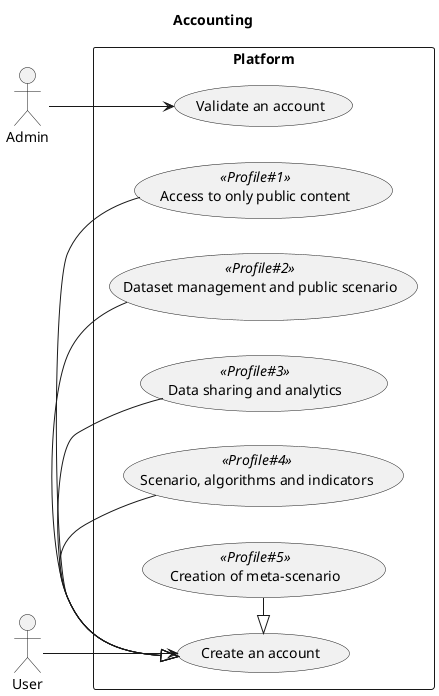 @startuml
title Accounting
left to right direction
rectangle Platform {
(Validate an account) as v
(Create an account) as c
(Access to only public content) <<Profile#1>> as p1
(Dataset management and public scenario) <<Profile#2>> as p2
(Data sharing and analytics) <<Profile#3>> as p3
(Scenario, algorithms and indicators) <<Profile#4>> as p4
(Creation of meta-scenario) <<Profile#5>> as p5

}
actor Admin as a
actor User as u
u-->c
a-->v
p1-|>c
p2-|>c
p3-|>c
p4-|>c
p5-|>c

@enduml